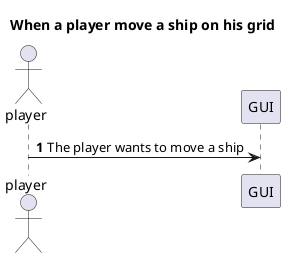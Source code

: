 @startuml

title When a player move a ship on his grid

autonumber
actor player

player -> GUI: The player wants to move a ship

@enduml
